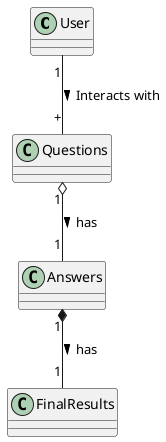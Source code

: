 @startuml

Class User

Class Questions
Class Answers
Class FinalResults


User"1" -- "+"Questions : Interacts with >


Questions"1" o-- "1"Answers : has >
Answers"1" *-- "1"FinalResults : has >




@enduml
